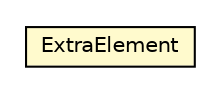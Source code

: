 #!/usr/local/bin/dot
#
# Class diagram 
# Generated by UMLGraph version R5_6-24-gf6e263 (http://www.umlgraph.org/)
#

digraph G {
	edge [fontname="Helvetica",fontsize=10,labelfontname="Helvetica",labelfontsize=10];
	node [fontname="Helvetica",fontsize=10,shape=plaintext];
	nodesep=0.25;
	ranksep=0.5;
	// nl.egem.stuf.stuf0204.ExtraElement
	c53628 [label=<<table title="nl.egem.stuf.stuf0204.ExtraElement" border="0" cellborder="1" cellspacing="0" cellpadding="2" port="p" bgcolor="lemonChiffon" href="./ExtraElement.html">
		<tr><td><table border="0" cellspacing="0" cellpadding="1">
<tr><td align="center" balign="center"> ExtraElement </td></tr>
		</table></td></tr>
		</table>>, URL="./ExtraElement.html", fontname="Helvetica", fontcolor="black", fontsize=10.0];
}

